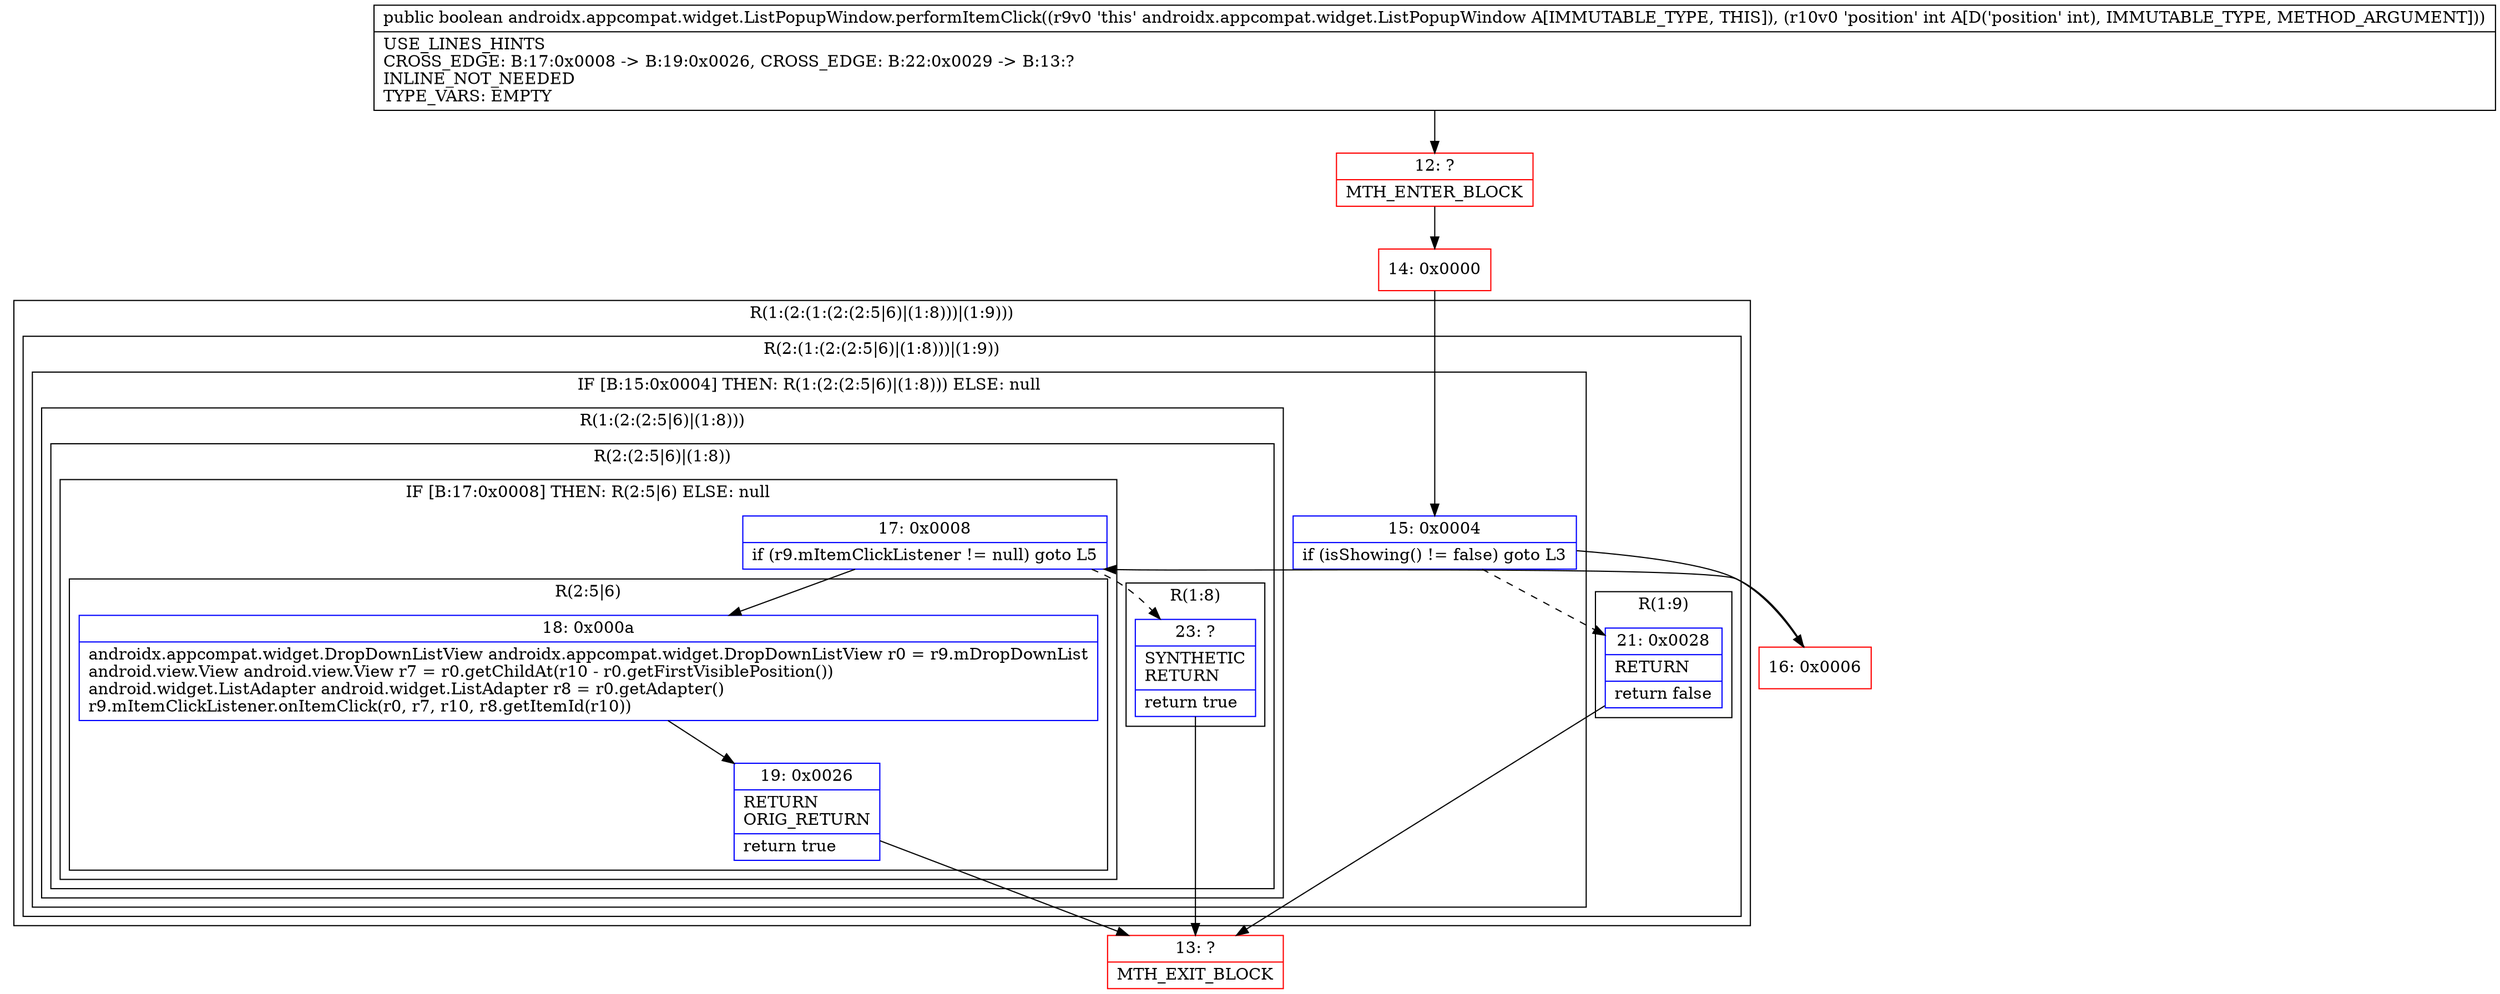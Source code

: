 digraph "CFG forandroidx.appcompat.widget.ListPopupWindow.performItemClick(I)Z" {
subgraph cluster_Region_666319708 {
label = "R(1:(2:(1:(2:(2:5|6)|(1:8)))|(1:9)))";
node [shape=record,color=blue];
subgraph cluster_Region_1100029852 {
label = "R(2:(1:(2:(2:5|6)|(1:8)))|(1:9))";
node [shape=record,color=blue];
subgraph cluster_IfRegion_1800660970 {
label = "IF [B:15:0x0004] THEN: R(1:(2:(2:5|6)|(1:8))) ELSE: null";
node [shape=record,color=blue];
Node_15 [shape=record,label="{15\:\ 0x0004|if (isShowing() != false) goto L3\l}"];
subgraph cluster_Region_820842435 {
label = "R(1:(2:(2:5|6)|(1:8)))";
node [shape=record,color=blue];
subgraph cluster_Region_773762905 {
label = "R(2:(2:5|6)|(1:8))";
node [shape=record,color=blue];
subgraph cluster_IfRegion_1740257529 {
label = "IF [B:17:0x0008] THEN: R(2:5|6) ELSE: null";
node [shape=record,color=blue];
Node_17 [shape=record,label="{17\:\ 0x0008|if (r9.mItemClickListener != null) goto L5\l}"];
subgraph cluster_Region_135102977 {
label = "R(2:5|6)";
node [shape=record,color=blue];
Node_18 [shape=record,label="{18\:\ 0x000a|androidx.appcompat.widget.DropDownListView androidx.appcompat.widget.DropDownListView r0 = r9.mDropDownList\landroid.view.View android.view.View r7 = r0.getChildAt(r10 \- r0.getFirstVisiblePosition())\landroid.widget.ListAdapter android.widget.ListAdapter r8 = r0.getAdapter()\lr9.mItemClickListener.onItemClick(r0, r7, r10, r8.getItemId(r10))\l}"];
Node_19 [shape=record,label="{19\:\ 0x0026|RETURN\lORIG_RETURN\l|return true\l}"];
}
}
subgraph cluster_Region_329449299 {
label = "R(1:8)";
node [shape=record,color=blue];
Node_23 [shape=record,label="{23\:\ ?|SYNTHETIC\lRETURN\l|return true\l}"];
}
}
}
}
subgraph cluster_Region_1273588211 {
label = "R(1:9)";
node [shape=record,color=blue];
Node_21 [shape=record,label="{21\:\ 0x0028|RETURN\l|return false\l}"];
}
}
}
Node_12 [shape=record,color=red,label="{12\:\ ?|MTH_ENTER_BLOCK\l}"];
Node_14 [shape=record,color=red,label="{14\:\ 0x0000}"];
Node_16 [shape=record,color=red,label="{16\:\ 0x0006}"];
Node_13 [shape=record,color=red,label="{13\:\ ?|MTH_EXIT_BLOCK\l}"];
MethodNode[shape=record,label="{public boolean androidx.appcompat.widget.ListPopupWindow.performItemClick((r9v0 'this' androidx.appcompat.widget.ListPopupWindow A[IMMUTABLE_TYPE, THIS]), (r10v0 'position' int A[D('position' int), IMMUTABLE_TYPE, METHOD_ARGUMENT]))  | USE_LINES_HINTS\lCROSS_EDGE: B:17:0x0008 \-\> B:19:0x0026, CROSS_EDGE: B:22:0x0029 \-\> B:13:?\lINLINE_NOT_NEEDED\lTYPE_VARS: EMPTY\l}"];
MethodNode -> Node_12;Node_15 -> Node_16;
Node_15 -> Node_21[style=dashed];
Node_17 -> Node_18;
Node_17 -> Node_23[style=dashed];
Node_18 -> Node_19;
Node_19 -> Node_13;
Node_23 -> Node_13;
Node_21 -> Node_13;
Node_12 -> Node_14;
Node_14 -> Node_15;
Node_16 -> Node_17;
}

